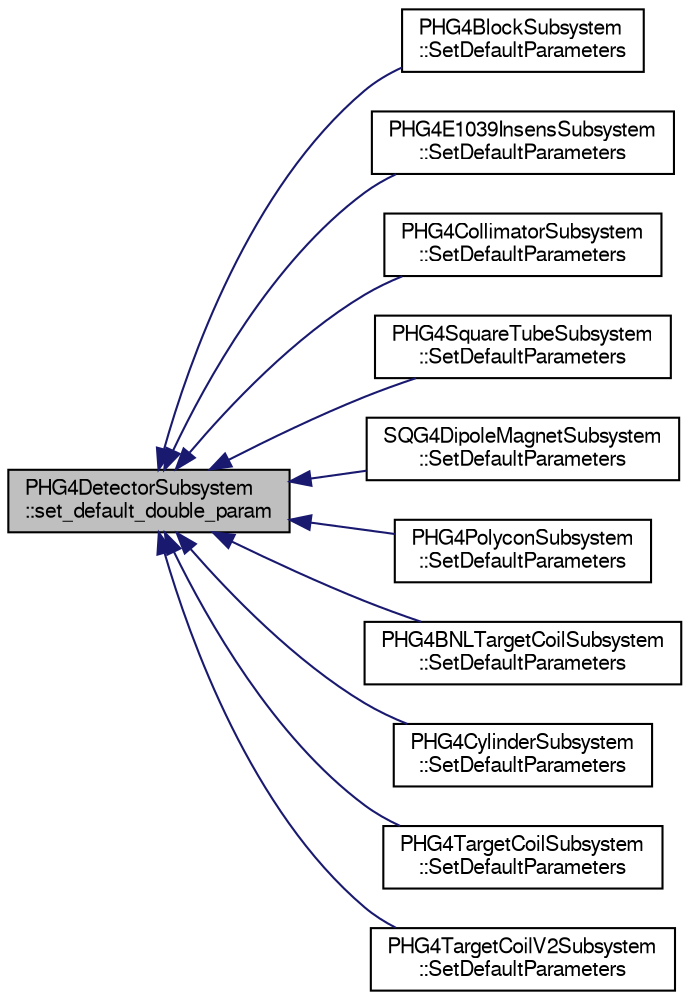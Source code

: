 digraph "PHG4DetectorSubsystem::set_default_double_param"
{
  bgcolor="transparent";
  edge [fontname="FreeSans",fontsize="10",labelfontname="FreeSans",labelfontsize="10"];
  node [fontname="FreeSans",fontsize="10",shape=record];
  rankdir="LR";
  Node1 [label="PHG4DetectorSubsystem\l::set_default_double_param",height=0.2,width=0.4,color="black", fillcolor="grey75", style="filled" fontcolor="black"];
  Node1 -> Node2 [dir="back",color="midnightblue",fontsize="10",style="solid",fontname="FreeSans"];
  Node2 [label="PHG4BlockSubsystem\l::SetDefaultParameters",height=0.2,width=0.4,color="black",URL="$df/d14/classPHG4BlockSubsystem.html#ab703feea0231875301e07bb67e111068"];
  Node1 -> Node3 [dir="back",color="midnightblue",fontsize="10",style="solid",fontname="FreeSans"];
  Node3 [label="PHG4E1039InsensSubsystem\l::SetDefaultParameters",height=0.2,width=0.4,color="black",URL="$d9/d43/classPHG4E1039InsensSubsystem.html#a407298151129b0256cf211916c272209"];
  Node1 -> Node4 [dir="back",color="midnightblue",fontsize="10",style="solid",fontname="FreeSans"];
  Node4 [label="PHG4CollimatorSubsystem\l::SetDefaultParameters",height=0.2,width=0.4,color="black",URL="$de/d78/classPHG4CollimatorSubsystem.html#a930cd8a3be6173616d1c5fe00b28f1b5"];
  Node1 -> Node5 [dir="back",color="midnightblue",fontsize="10",style="solid",fontname="FreeSans"];
  Node5 [label="PHG4SquareTubeSubsystem\l::SetDefaultParameters",height=0.2,width=0.4,color="black",URL="$d4/d2d/classPHG4SquareTubeSubsystem.html#a93bb98957aa6ac6cd4c8516f51d8474c"];
  Node1 -> Node6 [dir="back",color="midnightblue",fontsize="10",style="solid",fontname="FreeSans"];
  Node6 [label="SQG4DipoleMagnetSubsystem\l::SetDefaultParameters",height=0.2,width=0.4,color="black",URL="$dc/d3f/classSQG4DipoleMagnetSubsystem.html#a160a2eae7fa4a1fe360d92ae8243abfa"];
  Node1 -> Node7 [dir="back",color="midnightblue",fontsize="10",style="solid",fontname="FreeSans"];
  Node7 [label="PHG4PolyconSubsystem\l::SetDefaultParameters",height=0.2,width=0.4,color="black",URL="$d6/d12/classPHG4PolyconSubsystem.html#a0506d008a2b05efbabb3c8a670ef6311"];
  Node1 -> Node8 [dir="back",color="midnightblue",fontsize="10",style="solid",fontname="FreeSans"];
  Node8 [label="PHG4BNLTargetCoilSubsystem\l::SetDefaultParameters",height=0.2,width=0.4,color="black",URL="$d9/df7/classPHG4BNLTargetCoilSubsystem.html#a1d83bb214a3161c0a35e558af3b5310d"];
  Node1 -> Node9 [dir="back",color="midnightblue",fontsize="10",style="solid",fontname="FreeSans"];
  Node9 [label="PHG4CylinderSubsystem\l::SetDefaultParameters",height=0.2,width=0.4,color="black",URL="$db/dc5/classPHG4CylinderSubsystem.html#a077f147993ce809de7faa97ed1aaafdd"];
  Node1 -> Node10 [dir="back",color="midnightblue",fontsize="10",style="solid",fontname="FreeSans"];
  Node10 [label="PHG4TargetCoilSubsystem\l::SetDefaultParameters",height=0.2,width=0.4,color="black",URL="$d8/d86/classPHG4TargetCoilSubsystem.html#a43165c6cea763ec16570f41378901489"];
  Node1 -> Node11 [dir="back",color="midnightblue",fontsize="10",style="solid",fontname="FreeSans"];
  Node11 [label="PHG4TargetCoilV2Subsystem\l::SetDefaultParameters",height=0.2,width=0.4,color="black",URL="$db/ddf/classPHG4TargetCoilV2Subsystem.html#a1274c4c4452e9e08cd4382ecd91e813f"];
}
